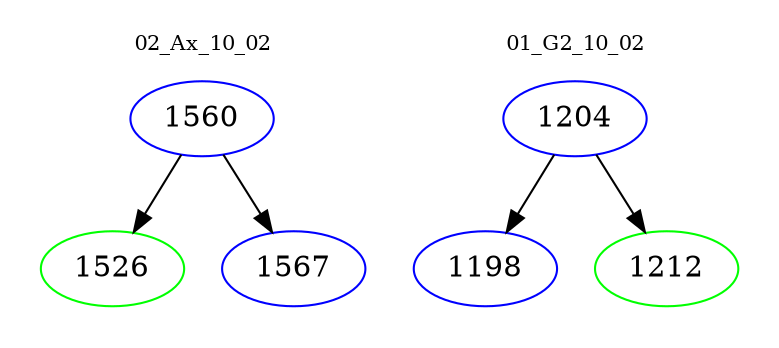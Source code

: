 digraph{
subgraph cluster_0 {
color = white
label = "02_Ax_10_02";
fontsize=10;
T0_1560 [label="1560", color="blue"]
T0_1560 -> T0_1526 [color="black"]
T0_1526 [label="1526", color="green"]
T0_1560 -> T0_1567 [color="black"]
T0_1567 [label="1567", color="blue"]
}
subgraph cluster_1 {
color = white
label = "01_G2_10_02";
fontsize=10;
T1_1204 [label="1204", color="blue"]
T1_1204 -> T1_1198 [color="black"]
T1_1198 [label="1198", color="blue"]
T1_1204 -> T1_1212 [color="black"]
T1_1212 [label="1212", color="green"]
}
}
